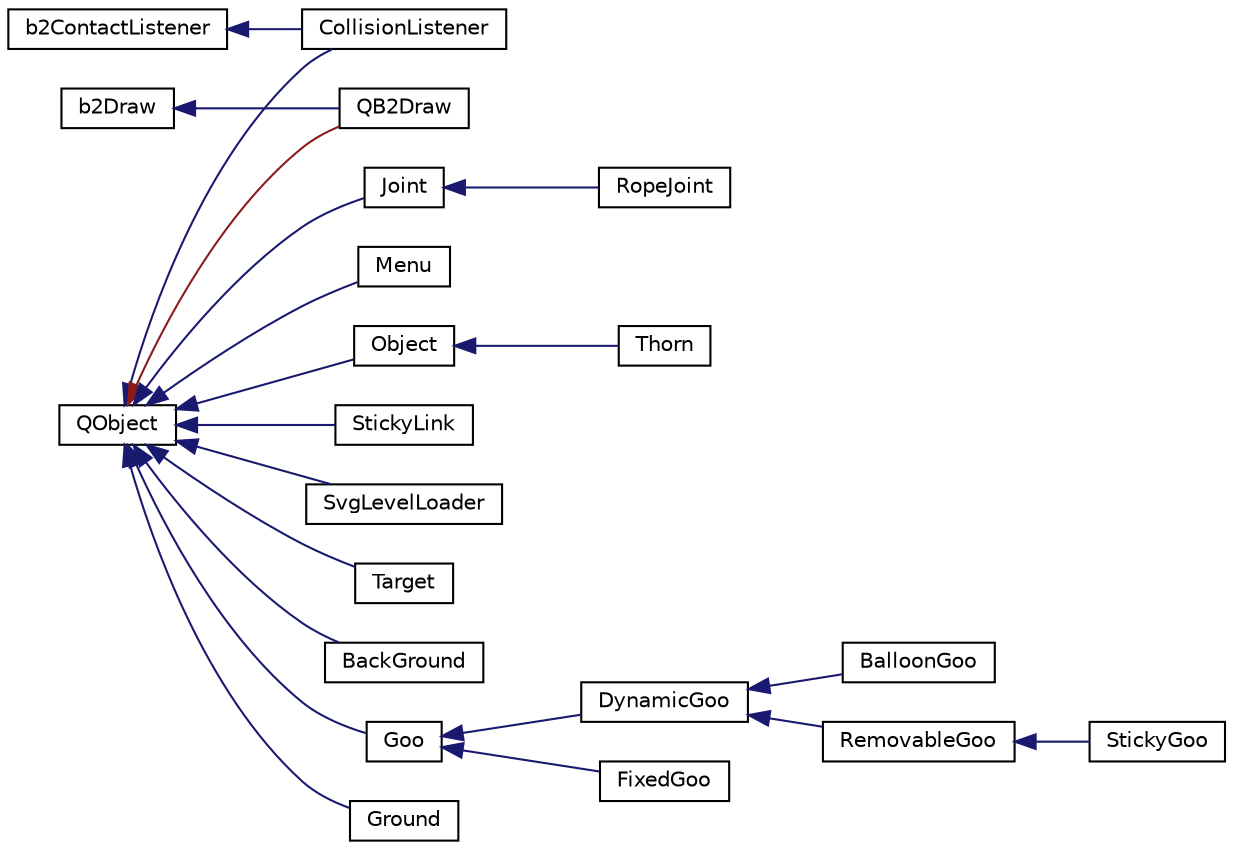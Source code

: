 digraph G
{
  edge [fontname="Helvetica",fontsize="10",labelfontname="Helvetica",labelfontsize="10"];
  node [fontname="Helvetica",fontsize="10",shape=record];
  rankdir="LR";
  Node1 [label="b2ContactListener",height=0.2,width=0.4,color="black", fillcolor="white", style="filled",URL="$db/d0e/classb2ContactListener.html"];
  Node1 -> Node2 [dir="back",color="midnightblue",fontsize="10",style="solid",fontname="Helvetica"];
  Node2 [label="CollisionListener",height=0.2,width=0.4,color="black", fillcolor="white", style="filled",URL="$d7/de9/classCollisionListener.html"];
  Node3 [label="b2Draw",height=0.2,width=0.4,color="black", fillcolor="white", style="filled",URL="$df/db4/classb2Draw.html"];
  Node3 -> Node4 [dir="back",color="midnightblue",fontsize="10",style="solid",fontname="Helvetica"];
  Node4 [label="QB2Draw",height=0.2,width=0.4,color="black", fillcolor="white", style="filled",URL="$d3/d7a/classQB2Draw.html"];
  Node5 [label="QObject",height=0.2,width=0.4,color="black", fillcolor="white", style="filled",URL="$d9/d5b/classQObject.html"];
  Node5 -> Node6 [dir="back",color="midnightblue",fontsize="10",style="solid",fontname="Helvetica"];
  Node6 [label="BackGround",height=0.2,width=0.4,color="black", fillcolor="white", style="filled",URL="$da/d9d/classBackGround.html"];
  Node5 -> Node2 [dir="back",color="midnightblue",fontsize="10",style="solid",fontname="Helvetica"];
  Node5 -> Node7 [dir="back",color="midnightblue",fontsize="10",style="solid",fontname="Helvetica"];
  Node7 [label="Goo",height=0.2,width=0.4,color="black", fillcolor="white", style="filled",URL="$d5/d5d/classGoo.html"];
  Node7 -> Node8 [dir="back",color="midnightblue",fontsize="10",style="solid",fontname="Helvetica"];
  Node8 [label="DynamicGoo",height=0.2,width=0.4,color="black", fillcolor="white", style="filled",URL="$d6/d97/classDynamicGoo.html"];
  Node8 -> Node9 [dir="back",color="midnightblue",fontsize="10",style="solid",fontname="Helvetica"];
  Node9 [label="BalloonGoo",height=0.2,width=0.4,color="black", fillcolor="white", style="filled",URL="$da/dfa/classBalloonGoo.html"];
  Node8 -> Node10 [dir="back",color="midnightblue",fontsize="10",style="solid",fontname="Helvetica"];
  Node10 [label="RemovableGoo",height=0.2,width=0.4,color="black", fillcolor="white", style="filled",URL="$dd/d58/classRemovableGoo.html"];
  Node10 -> Node11 [dir="back",color="midnightblue",fontsize="10",style="solid",fontname="Helvetica"];
  Node11 [label="StickyGoo",height=0.2,width=0.4,color="black", fillcolor="white", style="filled",URL="$df/ddb/classStickyGoo.html"];
  Node7 -> Node12 [dir="back",color="midnightblue",fontsize="10",style="solid",fontname="Helvetica"];
  Node12 [label="FixedGoo",height=0.2,width=0.4,color="black", fillcolor="white", style="filled",URL="$d9/d15/classFixedGoo.html"];
  Node5 -> Node13 [dir="back",color="midnightblue",fontsize="10",style="solid",fontname="Helvetica"];
  Node13 [label="Ground",height=0.2,width=0.4,color="black", fillcolor="white", style="filled",URL="$d2/d7e/classGround.html"];
  Node5 -> Node14 [dir="back",color="midnightblue",fontsize="10",style="solid",fontname="Helvetica"];
  Node14 [label="Joint",height=0.2,width=0.4,color="black", fillcolor="white", style="filled",URL="$d7/d0a/classJoint.html"];
  Node14 -> Node15 [dir="back",color="midnightblue",fontsize="10",style="solid",fontname="Helvetica"];
  Node15 [label="RopeJoint",height=0.2,width=0.4,color="black", fillcolor="white", style="filled",URL="$d7/d77/classRopeJoint.html"];
  Node5 -> Node16 [dir="back",color="midnightblue",fontsize="10",style="solid",fontname="Helvetica"];
  Node16 [label="Menu",height=0.2,width=0.4,color="black", fillcolor="white", style="filled",URL="$d8/ddb/classMenu.html"];
  Node5 -> Node17 [dir="back",color="midnightblue",fontsize="10",style="solid",fontname="Helvetica"];
  Node17 [label="Object",height=0.2,width=0.4,color="black", fillcolor="white", style="filled",URL="$d8/d4b/classObject.html"];
  Node17 -> Node18 [dir="back",color="midnightblue",fontsize="10",style="solid",fontname="Helvetica"];
  Node18 [label="Thorn",height=0.2,width=0.4,color="black", fillcolor="white", style="filled",URL="$d7/df3/classThorn.html"];
  Node5 -> Node4 [dir="back",color="firebrick4",fontsize="10",style="solid",fontname="Helvetica"];
  Node5 -> Node19 [dir="back",color="midnightblue",fontsize="10",style="solid",fontname="Helvetica"];
  Node19 [label="StickyLink",height=0.2,width=0.4,color="black", fillcolor="white", style="filled",URL="$d8/de9/classStickyLink.html"];
  Node5 -> Node20 [dir="back",color="midnightblue",fontsize="10",style="solid",fontname="Helvetica"];
  Node20 [label="SvgLevelLoader",height=0.2,width=0.4,color="black", fillcolor="white", style="filled",URL="$d7/dbb/classSvgLevelLoader.html"];
  Node5 -> Node21 [dir="back",color="midnightblue",fontsize="10",style="solid",fontname="Helvetica"];
  Node21 [label="Target",height=0.2,width=0.4,color="black", fillcolor="white", style="filled",URL="$d0/dc4/classTarget.html"];
}
